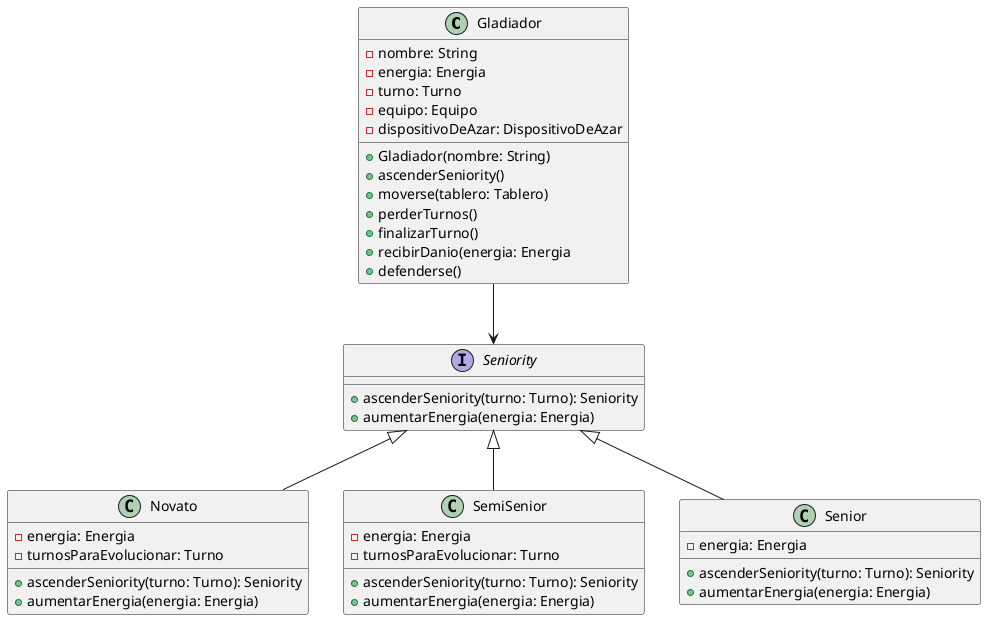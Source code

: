 @startuml Gladiador

class Gladiador{
    -nombre: String
    -energia: Energia
    -turno: Turno
    -equipo: Equipo
    -dispositivoDeAzar: DispositivoDeAzar
    +Gladiador(nombre: String)
    +ascenderSeniority()
    +moverse(tablero: Tablero)
    +perderTurnos()
    +finalizarTurno()
    +recibirDanio(energia: Energia
    +defenderse()
}


interface Seniority{
    +ascenderSeniority(turno: Turno): Seniority
    +aumentarEnergia(energia: Energia)
}

class Novato{
    -energia: Energia
    -turnosParaEvolucionar: Turno
    +ascenderSeniority(turno: Turno): Seniority
    +aumentarEnergia(energia: Energia)
}

class SemiSenior{
    -energia: Energia
    -turnosParaEvolucionar: Turno
    +ascenderSeniority(turno: Turno): Seniority
    +aumentarEnergia(energia: Energia)
}

class Senior{
    -energia: Energia
    +ascenderSeniority(turno: Turno): Seniority
    +aumentarEnergia(energia: Energia)
}


Gladiador --> Seniority

Seniority <|-- Novato
Seniority <|-- SemiSenior
Seniority <|-- Senior


@enduml